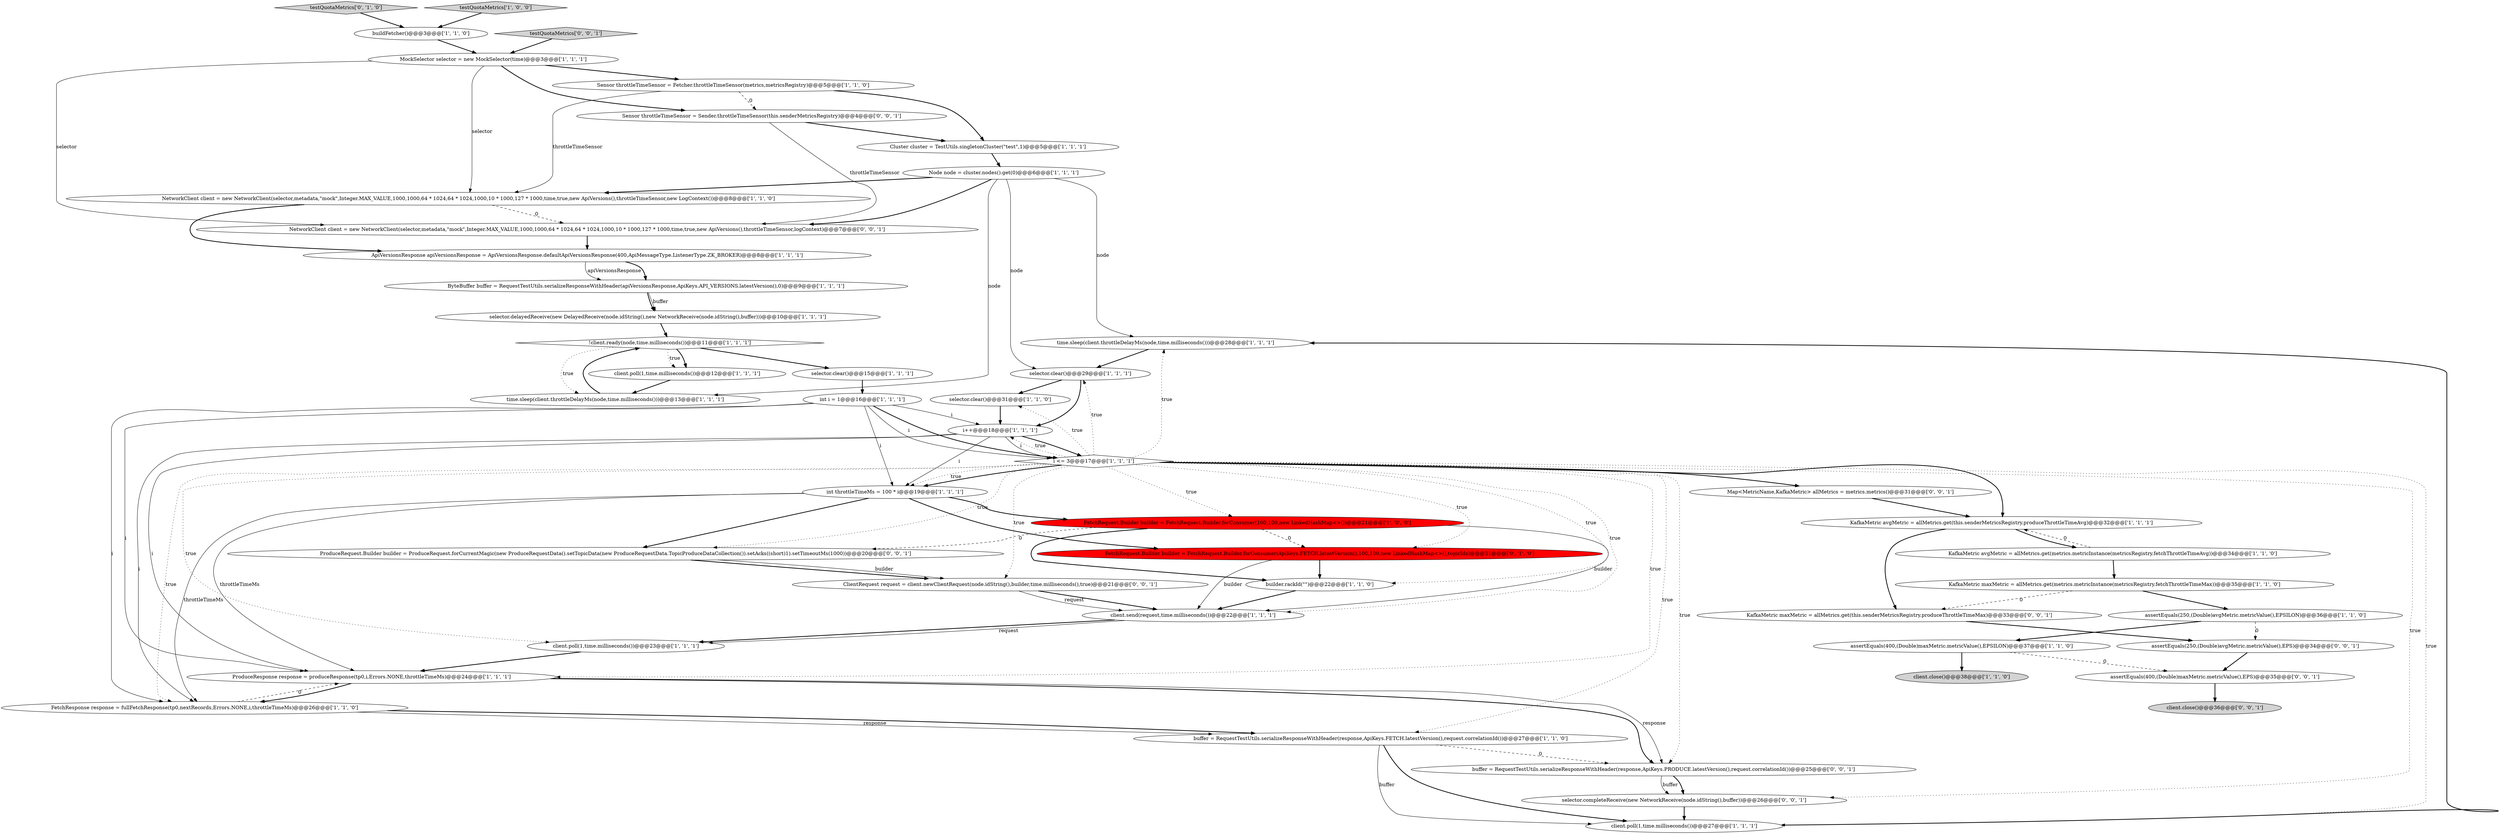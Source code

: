 digraph {
11 [style = filled, label = "time.sleep(client.throttleDelayMs(node,time.milliseconds()))@@@28@@@['1', '1', '1']", fillcolor = white, shape = ellipse image = "AAA0AAABBB1BBB"];
15 [style = filled, label = "ProduceResponse response = produceResponse(tp0,i,Errors.NONE,throttleTimeMs)@@@24@@@['1', '1', '1']", fillcolor = white, shape = ellipse image = "AAA0AAABBB1BBB"];
33 [style = filled, label = "client.send(request,time.milliseconds())@@@22@@@['1', '1', '1']", fillcolor = white, shape = ellipse image = "AAA0AAABBB1BBB"];
39 [style = filled, label = "assertEquals(400,(Double)maxMetric.metricValue(),EPS)@@@35@@@['0', '0', '1']", fillcolor = white, shape = ellipse image = "AAA0AAABBB3BBB"];
40 [style = filled, label = "NetworkClient client = new NetworkClient(selector,metadata,\"mock\",Integer.MAX_VALUE,1000,1000,64 * 1024,64 * 1024,1000,10 * 1000,127 * 1000,time,true,new ApiVersions(),throttleTimeSensor,logContext)@@@7@@@['0', '0', '1']", fillcolor = white, shape = ellipse image = "AAA0AAABBB3BBB"];
14 [style = filled, label = "Sensor throttleTimeSensor = Fetcher.throttleTimeSensor(metrics,metricsRegistry)@@@5@@@['1', '1', '0']", fillcolor = white, shape = ellipse image = "AAA0AAABBB1BBB"];
25 [style = filled, label = "KafkaMetric avgMetric = allMetrics.get(metrics.metricInstance(metricsRegistry.fetchThrottleTimeAvg))@@@34@@@['1', '1', '0']", fillcolor = white, shape = ellipse image = "AAA0AAABBB1BBB"];
0 [style = filled, label = "client.poll(1,time.milliseconds())@@@12@@@['1', '1', '1']", fillcolor = white, shape = ellipse image = "AAA0AAABBB1BBB"];
23 [style = filled, label = "time.sleep(client.throttleDelayMs(node,time.milliseconds()))@@@13@@@['1', '1', '1']", fillcolor = white, shape = ellipse image = "AAA0AAABBB1BBB"];
1 [style = filled, label = "assertEquals(250,(Double)avgMetric.metricValue(),EPSILON)@@@36@@@['1', '1', '0']", fillcolor = white, shape = ellipse image = "AAA0AAABBB1BBB"];
20 [style = filled, label = "selector.clear()@@@31@@@['1', '1', '0']", fillcolor = white, shape = ellipse image = "AAA0AAABBB1BBB"];
47 [style = filled, label = "KafkaMetric maxMetric = allMetrics.get(this.senderMetricsRegistry.produceThrottleTimeMax)@@@33@@@['0', '0', '1']", fillcolor = white, shape = ellipse image = "AAA0AAABBB3BBB"];
27 [style = filled, label = "client.poll(1,time.milliseconds())@@@27@@@['1', '1', '1']", fillcolor = white, shape = ellipse image = "AAA0AAABBB1BBB"];
7 [style = filled, label = "buildFetcher()@@@3@@@['1', '1', '0']", fillcolor = white, shape = ellipse image = "AAA0AAABBB1BBB"];
4 [style = filled, label = "KafkaMetric avgMetric = allMetrics.get(this.senderMetricsRegistry.produceThrottleTimeAvg)@@@32@@@['1', '1', '1']", fillcolor = white, shape = ellipse image = "AAA0AAABBB1BBB"];
5 [style = filled, label = "int i = 1@@@16@@@['1', '1', '1']", fillcolor = white, shape = ellipse image = "AAA0AAABBB1BBB"];
8 [style = filled, label = "ApiVersionsResponse apiVersionsResponse = ApiVersionsResponse.defaultApiVersionsResponse(400,ApiMessageType.ListenerType.ZK_BROKER)@@@8@@@['1', '1', '1']", fillcolor = white, shape = ellipse image = "AAA0AAABBB1BBB"];
32 [style = filled, label = "builder.rackId(\"\")@@@22@@@['1', '1', '0']", fillcolor = white, shape = ellipse image = "AAA0AAABBB1BBB"];
36 [style = filled, label = "FetchRequest.Builder builder = FetchRequest.Builder.forConsumer(ApiKeys.FETCH.latestVersion(),100,100,new LinkedHashMap<>(),topicIds)@@@21@@@['0', '1', '0']", fillcolor = red, shape = ellipse image = "AAA1AAABBB2BBB"];
13 [style = filled, label = "ByteBuffer buffer = RequestTestUtils.serializeResponseWithHeader(apiVersionsResponse,ApiKeys.API_VERSIONS.latestVersion(),0)@@@9@@@['1', '1', '1']", fillcolor = white, shape = ellipse image = "AAA0AAABBB1BBB"];
45 [style = filled, label = "selector.completeReceive(new NetworkReceive(node.idString(),buffer))@@@26@@@['0', '0', '1']", fillcolor = white, shape = ellipse image = "AAA0AAABBB3BBB"];
38 [style = filled, label = "Sensor throttleTimeSensor = Sender.throttleTimeSensor(this.senderMetricsRegistry)@@@4@@@['0', '0', '1']", fillcolor = white, shape = ellipse image = "AAA0AAABBB3BBB"];
9 [style = filled, label = "selector.clear()@@@29@@@['1', '1', '1']", fillcolor = white, shape = ellipse image = "AAA0AAABBB1BBB"];
6 [style = filled, label = "KafkaMetric maxMetric = allMetrics.get(metrics.metricInstance(metricsRegistry.fetchThrottleTimeMax))@@@35@@@['1', '1', '0']", fillcolor = white, shape = ellipse image = "AAA0AAABBB1BBB"];
41 [style = filled, label = "buffer = RequestTestUtils.serializeResponseWithHeader(response,ApiKeys.PRODUCE.latestVersion(),request.correlationId())@@@25@@@['0', '0', '1']", fillcolor = white, shape = ellipse image = "AAA0AAABBB3BBB"];
28 [style = filled, label = "i <= 3@@@17@@@['1', '1', '1']", fillcolor = white, shape = diamond image = "AAA0AAABBB1BBB"];
43 [style = filled, label = "testQuotaMetrics['0', '0', '1']", fillcolor = lightgray, shape = diamond image = "AAA0AAABBB3BBB"];
10 [style = filled, label = "Node node = cluster.nodes().get(0)@@@6@@@['1', '1', '1']", fillcolor = white, shape = ellipse image = "AAA0AAABBB1BBB"];
35 [style = filled, label = "testQuotaMetrics['0', '1', '0']", fillcolor = lightgray, shape = diamond image = "AAA0AAABBB2BBB"];
18 [style = filled, label = "NetworkClient client = new NetworkClient(selector,metadata,\"mock\",Integer.MAX_VALUE,1000,1000,64 * 1024,64 * 1024,1000,10 * 1000,127 * 1000,time,true,new ApiVersions(),throttleTimeSensor,new LogContext())@@@8@@@['1', '1', '0']", fillcolor = white, shape = ellipse image = "AAA0AAABBB1BBB"];
2 [style = filled, label = "Cluster cluster = TestUtils.singletonCluster(\"test\",1)@@@5@@@['1', '1', '1']", fillcolor = white, shape = ellipse image = "AAA0AAABBB1BBB"];
16 [style = filled, label = "MockSelector selector = new MockSelector(time)@@@3@@@['1', '1', '1']", fillcolor = white, shape = ellipse image = "AAA0AAABBB1BBB"];
34 [style = filled, label = "testQuotaMetrics['1', '0', '0']", fillcolor = lightgray, shape = diamond image = "AAA0AAABBB1BBB"];
22 [style = filled, label = "buffer = RequestTestUtils.serializeResponseWithHeader(response,ApiKeys.FETCH.latestVersion(),request.correlationId())@@@27@@@['1', '1', '0']", fillcolor = white, shape = ellipse image = "AAA0AAABBB1BBB"];
19 [style = filled, label = "assertEquals(400,(Double)maxMetric.metricValue(),EPSILON)@@@37@@@['1', '1', '0']", fillcolor = white, shape = ellipse image = "AAA0AAABBB1BBB"];
3 [style = filled, label = "FetchResponse response = fullFetchResponse(tp0,nextRecords,Errors.NONE,i,throttleTimeMs)@@@26@@@['1', '1', '0']", fillcolor = white, shape = ellipse image = "AAA0AAABBB1BBB"];
12 [style = filled, label = "selector.clear()@@@15@@@['1', '1', '1']", fillcolor = white, shape = ellipse image = "AAA0AAABBB1BBB"];
21 [style = filled, label = "!client.ready(node,time.milliseconds())@@@11@@@['1', '1', '1']", fillcolor = white, shape = diamond image = "AAA0AAABBB1BBB"];
24 [style = filled, label = "FetchRequest.Builder builder = FetchRequest.Builder.forConsumer(100,100,new LinkedHashMap<>())@@@21@@@['1', '0', '0']", fillcolor = red, shape = ellipse image = "AAA1AAABBB1BBB"];
30 [style = filled, label = "client.poll(1,time.milliseconds())@@@23@@@['1', '1', '1']", fillcolor = white, shape = ellipse image = "AAA0AAABBB1BBB"];
44 [style = filled, label = "assertEquals(250,(Double)avgMetric.metricValue(),EPS)@@@34@@@['0', '0', '1']", fillcolor = white, shape = ellipse image = "AAA0AAABBB3BBB"];
48 [style = filled, label = "Map<MetricName,KafkaMetric> allMetrics = metrics.metrics()@@@31@@@['0', '0', '1']", fillcolor = white, shape = ellipse image = "AAA0AAABBB3BBB"];
31 [style = filled, label = "selector.delayedReceive(new DelayedReceive(node.idString(),new NetworkReceive(node.idString(),buffer)))@@@10@@@['1', '1', '1']", fillcolor = white, shape = ellipse image = "AAA0AAABBB1BBB"];
42 [style = filled, label = "ProduceRequest.Builder builder = ProduceRequest.forCurrentMagic(new ProduceRequestData().setTopicData(new ProduceRequestData.TopicProduceDataCollection()).setAcks((short)1).setTimeoutMs(1000))@@@20@@@['0', '0', '1']", fillcolor = white, shape = ellipse image = "AAA0AAABBB3BBB"];
46 [style = filled, label = "client.close()@@@36@@@['0', '0', '1']", fillcolor = lightgray, shape = ellipse image = "AAA0AAABBB3BBB"];
26 [style = filled, label = "int throttleTimeMs = 100 * i@@@19@@@['1', '1', '1']", fillcolor = white, shape = ellipse image = "AAA0AAABBB1BBB"];
29 [style = filled, label = "i++@@@18@@@['1', '1', '1']", fillcolor = white, shape = ellipse image = "AAA0AAABBB1BBB"];
17 [style = filled, label = "client.close()@@@38@@@['1', '1', '0']", fillcolor = lightgray, shape = ellipse image = "AAA0AAABBB1BBB"];
37 [style = filled, label = "ClientRequest request = client.newClientRequest(node.idString(),builder,time.milliseconds(),true)@@@21@@@['0', '0', '1']", fillcolor = white, shape = ellipse image = "AAA0AAABBB3BBB"];
28->11 [style = dotted, label="true"];
14->18 [style = solid, label="throttleTimeSensor"];
12->5 [style = bold, label=""];
4->25 [style = bold, label=""];
38->40 [style = solid, label="throttleTimeSensor"];
48->4 [style = bold, label=""];
24->32 [style = bold, label=""];
28->15 [style = dotted, label="true"];
45->27 [style = bold, label=""];
31->21 [style = bold, label=""];
5->28 [style = bold, label=""];
11->9 [style = bold, label=""];
25->6 [style = bold, label=""];
1->44 [style = dashed, label="0"];
24->42 [style = dashed, label="0"];
28->30 [style = dotted, label="true"];
28->4 [style = bold, label=""];
3->22 [style = solid, label="response"];
10->23 [style = solid, label="node"];
21->23 [style = dotted, label="true"];
7->16 [style = bold, label=""];
15->41 [style = bold, label=""];
16->14 [style = bold, label=""];
41->45 [style = bold, label=""];
5->28 [style = solid, label="i"];
28->27 [style = dotted, label="true"];
13->31 [style = bold, label=""];
37->33 [style = bold, label=""];
9->29 [style = bold, label=""];
35->7 [style = bold, label=""];
22->41 [style = dashed, label="0"];
6->47 [style = dashed, label="0"];
43->16 [style = bold, label=""];
26->42 [style = bold, label=""];
21->0 [style = bold, label=""];
5->3 [style = solid, label="i"];
21->0 [style = dotted, label="true"];
26->15 [style = solid, label="throttleTimeMs"];
13->31 [style = solid, label="buffer"];
28->36 [style = dotted, label="true"];
15->41 [style = solid, label="response"];
26->24 [style = bold, label=""];
16->40 [style = solid, label="selector"];
38->2 [style = bold, label=""];
28->29 [style = dotted, label="true"];
28->24 [style = dotted, label="true"];
0->23 [style = bold, label=""];
27->11 [style = bold, label=""];
28->9 [style = dotted, label="true"];
33->30 [style = bold, label=""];
3->15 [style = dashed, label="0"];
47->44 [style = bold, label=""];
5->29 [style = solid, label="i"];
1->19 [style = bold, label=""];
28->37 [style = dotted, label="true"];
4->47 [style = bold, label=""];
24->36 [style = dashed, label="0"];
28->41 [style = dotted, label="true"];
30->15 [style = bold, label=""];
33->30 [style = solid, label="request"];
10->18 [style = bold, label=""];
24->33 [style = solid, label="builder"];
18->40 [style = dashed, label="0"];
8->13 [style = solid, label="apiVersionsResponse"];
42->37 [style = bold, label=""];
39->46 [style = bold, label=""];
37->33 [style = solid, label="request"];
28->20 [style = dotted, label="true"];
28->3 [style = dotted, label="true"];
22->27 [style = solid, label="buffer"];
28->26 [style = bold, label=""];
9->20 [style = bold, label=""];
19->17 [style = bold, label=""];
2->10 [style = bold, label=""];
15->3 [style = bold, label=""];
42->37 [style = solid, label="builder"];
28->45 [style = dotted, label="true"];
32->33 [style = bold, label=""];
36->33 [style = solid, label="builder"];
21->12 [style = bold, label=""];
6->1 [style = bold, label=""];
10->11 [style = solid, label="node"];
28->32 [style = dotted, label="true"];
19->39 [style = dashed, label="0"];
41->45 [style = solid, label="buffer"];
28->42 [style = dotted, label="true"];
14->38 [style = dashed, label="0"];
28->22 [style = dotted, label="true"];
29->15 [style = solid, label="i"];
10->40 [style = bold, label=""];
14->2 [style = bold, label=""];
18->8 [style = bold, label=""];
16->18 [style = solid, label="selector"];
29->28 [style = solid, label="i"];
8->13 [style = bold, label=""];
5->26 [style = solid, label="i"];
26->3 [style = solid, label="throttleTimeMs"];
29->3 [style = solid, label="i"];
20->29 [style = bold, label=""];
28->33 [style = dotted, label="true"];
26->36 [style = bold, label=""];
10->9 [style = solid, label="node"];
34->7 [style = bold, label=""];
36->32 [style = bold, label=""];
29->26 [style = solid, label="i"];
25->4 [style = dashed, label="0"];
44->39 [style = bold, label=""];
3->22 [style = bold, label=""];
29->28 [style = bold, label=""];
23->21 [style = bold, label=""];
22->27 [style = bold, label=""];
5->15 [style = solid, label="i"];
28->26 [style = dotted, label="true"];
28->48 [style = bold, label=""];
16->38 [style = bold, label=""];
40->8 [style = bold, label=""];
}

